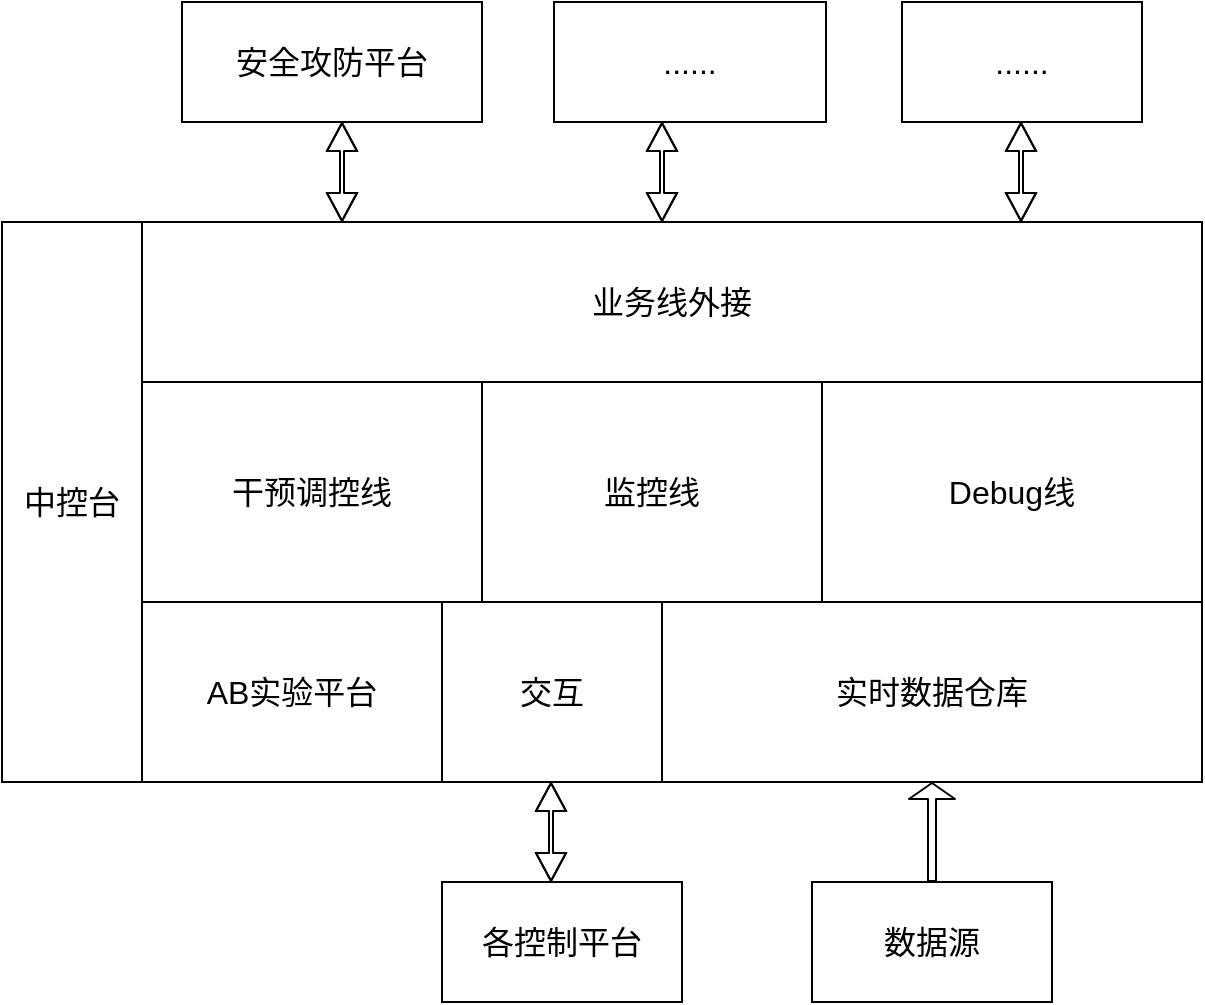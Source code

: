 <mxfile version="15.5.5" type="github">
  <diagram id="vUGOujwRfQkUoNaOfnRk" name="Page-1">
    <mxGraphModel dx="1746" dy="1001" grid="1" gridSize="10" guides="1" tooltips="1" connect="1" arrows="1" fold="1" page="1" pageScale="1" pageWidth="827" pageHeight="1169" math="0" shadow="0">
      <root>
        <mxCell id="0" />
        <mxCell id="1" parent="0" />
        <mxCell id="NLezybTKjXzrQGOWKjKE-1" value="" style="rounded=0;whiteSpace=wrap;html=1;" parent="1" vertex="1">
          <mxGeometry x="180" y="460" width="530" height="280" as="geometry" />
        </mxCell>
        <mxCell id="NLezybTKjXzrQGOWKjKE-2" value="安全攻防平台" style="rounded=0;whiteSpace=wrap;html=1;fontSize=16;" parent="1" vertex="1">
          <mxGeometry x="200" y="350" width="150" height="60" as="geometry" />
        </mxCell>
        <mxCell id="NLezybTKjXzrQGOWKjKE-4" value="......" style="rounded=0;whiteSpace=wrap;html=1;fontSize=16;" parent="1" vertex="1">
          <mxGeometry x="386" y="350" width="136" height="60" as="geometry" />
        </mxCell>
        <mxCell id="NLezybTKjXzrQGOWKjKE-5" value="......" style="rounded=0;whiteSpace=wrap;html=1;fontSize=16;" parent="1" vertex="1">
          <mxGeometry x="560" y="350" width="120" height="60" as="geometry" />
        </mxCell>
        <mxCell id="NLezybTKjXzrQGOWKjKE-13" value="" style="shape=flexArrow;endArrow=classic;startArrow=classic;html=1;fontSize=16;width=2;endSize=4.33;startSize=4.33;startWidth=12;endWidth=12;" parent="1" edge="1">
          <mxGeometry width="50" height="50" relative="1" as="geometry">
            <mxPoint x="280" y="460" as="sourcePoint" />
            <mxPoint x="280" y="410" as="targetPoint" />
            <Array as="points">
              <mxPoint x="280" y="430" />
            </Array>
          </mxGeometry>
        </mxCell>
        <mxCell id="NLezybTKjXzrQGOWKjKE-14" value="" style="shape=flexArrow;endArrow=classic;startArrow=classic;html=1;fontSize=16;width=2;endSize=4.33;startSize=4.33;startWidth=12;endWidth=12;" parent="1" edge="1">
          <mxGeometry width="50" height="50" relative="1" as="geometry">
            <mxPoint x="440" y="460" as="sourcePoint" />
            <mxPoint x="440" y="410" as="targetPoint" />
            <Array as="points">
              <mxPoint x="440" y="430" />
            </Array>
          </mxGeometry>
        </mxCell>
        <mxCell id="NLezybTKjXzrQGOWKjKE-15" value="" style="shape=flexArrow;endArrow=classic;startArrow=classic;html=1;fontSize=16;width=2;endSize=4.33;startSize=4.33;startWidth=12;endWidth=12;" parent="1" edge="1">
          <mxGeometry width="50" height="50" relative="1" as="geometry">
            <mxPoint x="619.5" y="460" as="sourcePoint" />
            <mxPoint x="619.5" y="410" as="targetPoint" />
            <Array as="points">
              <mxPoint x="619.5" y="430" />
            </Array>
          </mxGeometry>
        </mxCell>
        <mxCell id="NLezybTKjXzrQGOWKjKE-18" value="实时数据仓库" style="rounded=0;whiteSpace=wrap;html=1;fontSize=16;" parent="1" vertex="1">
          <mxGeometry x="440" y="650" width="270" height="90" as="geometry" />
        </mxCell>
        <mxCell id="NLezybTKjXzrQGOWKjKE-19" value="交互" style="rounded=0;whiteSpace=wrap;html=1;fontSize=16;" parent="1" vertex="1">
          <mxGeometry x="330" y="650" width="110" height="90" as="geometry" />
        </mxCell>
        <mxCell id="NLezybTKjXzrQGOWKjKE-22" value="AB实验平台" style="rounded=0;whiteSpace=wrap;html=1;fontSize=16;" parent="1" vertex="1">
          <mxGeometry x="180" y="650" width="150" height="90" as="geometry" />
        </mxCell>
        <mxCell id="NLezybTKjXzrQGOWKjKE-23" value="业务线外接" style="rounded=0;whiteSpace=wrap;html=1;fontSize=16;" parent="1" vertex="1">
          <mxGeometry x="180" y="460" width="530" height="80" as="geometry" />
        </mxCell>
        <mxCell id="NLezybTKjXzrQGOWKjKE-24" value="干预调控线" style="rounded=0;whiteSpace=wrap;html=1;fontSize=16;" parent="1" vertex="1">
          <mxGeometry x="180" y="540" width="170" height="110" as="geometry" />
        </mxCell>
        <mxCell id="NLezybTKjXzrQGOWKjKE-25" value="监控线" style="rounded=0;whiteSpace=wrap;html=1;fontSize=16;" parent="1" vertex="1">
          <mxGeometry x="350" y="540" width="170" height="110" as="geometry" />
        </mxCell>
        <mxCell id="NLezybTKjXzrQGOWKjKE-26" value="Debug线" style="rounded=0;whiteSpace=wrap;html=1;fontSize=16;" parent="1" vertex="1">
          <mxGeometry x="520" y="540" width="190" height="110" as="geometry" />
        </mxCell>
        <mxCell id="NLezybTKjXzrQGOWKjKE-39" value="中控台" style="rounded=0;whiteSpace=wrap;html=1;fontSize=16;" parent="1" vertex="1">
          <mxGeometry x="110" y="460" width="70" height="280" as="geometry" />
        </mxCell>
        <mxCell id="BQK2XIq_E-F0jme2MjZq-1" value="" style="shape=flexArrow;endArrow=classic;startArrow=classic;html=1;fontSize=16;width=2;endSize=4.33;startSize=4.33;startWidth=12;endWidth=12;" parent="1" edge="1">
          <mxGeometry width="50" height="50" relative="1" as="geometry">
            <mxPoint x="384.5" y="790" as="sourcePoint" />
            <mxPoint x="384.5" y="740" as="targetPoint" />
            <Array as="points">
              <mxPoint x="384.5" y="760" />
            </Array>
          </mxGeometry>
        </mxCell>
        <mxCell id="BQK2XIq_E-F0jme2MjZq-6" value="各控制平台" style="rounded=0;whiteSpace=wrap;html=1;fontSize=16;" parent="1" vertex="1">
          <mxGeometry x="330" y="790" width="120" height="60" as="geometry" />
        </mxCell>
        <mxCell id="BQK2XIq_E-F0jme2MjZq-7" value="数据源" style="rounded=0;whiteSpace=wrap;html=1;fontSize=16;" parent="1" vertex="1">
          <mxGeometry x="515" y="790" width="120" height="60" as="geometry" />
        </mxCell>
        <mxCell id="BQK2XIq_E-F0jme2MjZq-8" value="" style="shape=flexArrow;endArrow=classic;html=1;exitX=0.5;exitY=0;exitDx=0;exitDy=0;entryX=0.5;entryY=1;entryDx=0;entryDy=0;endWidth=18;endSize=2.33;width=4;" parent="1" source="BQK2XIq_E-F0jme2MjZq-7" target="NLezybTKjXzrQGOWKjKE-18" edge="1">
          <mxGeometry width="50" height="50" relative="1" as="geometry">
            <mxPoint x="550" y="790" as="sourcePoint" />
            <mxPoint x="600" y="740" as="targetPoint" />
          </mxGeometry>
        </mxCell>
      </root>
    </mxGraphModel>
  </diagram>
</mxfile>
